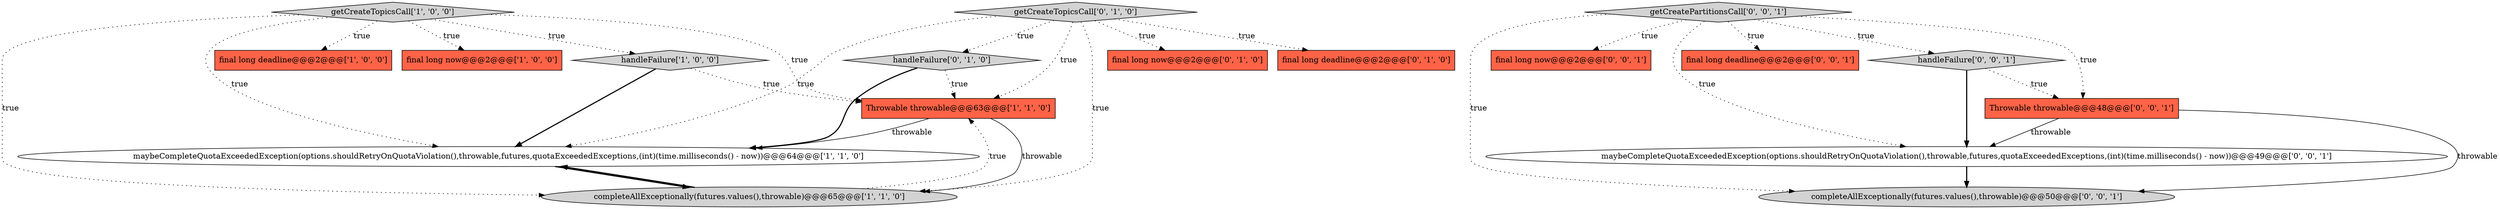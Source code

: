 digraph {
2 [style = filled, label = "Throwable throwable@@@63@@@['1', '1', '0']", fillcolor = tomato, shape = box image = "AAA0AAABBB1BBB"];
14 [style = filled, label = "completeAllExceptionally(futures.values(),throwable)@@@50@@@['0', '0', '1']", fillcolor = lightgray, shape = ellipse image = "AAA0AAABBB3BBB"];
0 [style = filled, label = "maybeCompleteQuotaExceededException(options.shouldRetryOnQuotaViolation(),throwable,futures,quotaExceededExceptions,(int)(time.milliseconds() - now))@@@64@@@['1', '1', '0']", fillcolor = white, shape = ellipse image = "AAA0AAABBB1BBB"];
10 [style = filled, label = "handleFailure['0', '1', '0']", fillcolor = lightgray, shape = diamond image = "AAA0AAABBB2BBB"];
15 [style = filled, label = "final long now@@@2@@@['0', '0', '1']", fillcolor = tomato, shape = box image = "AAA0AAABBB3BBB"];
13 [style = filled, label = "maybeCompleteQuotaExceededException(options.shouldRetryOnQuotaViolation(),throwable,futures,quotaExceededExceptions,(int)(time.milliseconds() - now))@@@49@@@['0', '0', '1']", fillcolor = white, shape = ellipse image = "AAA0AAABBB3BBB"];
6 [style = filled, label = "final long deadline@@@2@@@['1', '0', '0']", fillcolor = tomato, shape = box image = "AAA0AAABBB1BBB"];
16 [style = filled, label = "getCreatePartitionsCall['0', '0', '1']", fillcolor = lightgray, shape = diamond image = "AAA0AAABBB3BBB"];
1 [style = filled, label = "final long now@@@2@@@['1', '0', '0']", fillcolor = tomato, shape = box image = "AAA0AAABBB1BBB"];
4 [style = filled, label = "handleFailure['1', '0', '0']", fillcolor = lightgray, shape = diamond image = "AAA0AAABBB1BBB"];
3 [style = filled, label = "getCreateTopicsCall['1', '0', '0']", fillcolor = lightgray, shape = diamond image = "AAA0AAABBB1BBB"];
5 [style = filled, label = "completeAllExceptionally(futures.values(),throwable)@@@65@@@['1', '1', '0']", fillcolor = lightgray, shape = ellipse image = "AAA0AAABBB1BBB"];
8 [style = filled, label = "final long now@@@2@@@['0', '1', '0']", fillcolor = tomato, shape = box image = "AAA0AAABBB2BBB"];
9 [style = filled, label = "final long deadline@@@2@@@['0', '1', '0']", fillcolor = tomato, shape = box image = "AAA0AAABBB2BBB"];
7 [style = filled, label = "getCreateTopicsCall['0', '1', '0']", fillcolor = lightgray, shape = diamond image = "AAA0AAABBB2BBB"];
11 [style = filled, label = "final long deadline@@@2@@@['0', '0', '1']", fillcolor = tomato, shape = box image = "AAA0AAABBB3BBB"];
12 [style = filled, label = "handleFailure['0', '0', '1']", fillcolor = lightgray, shape = diamond image = "AAA0AAABBB3BBB"];
17 [style = filled, label = "Throwable throwable@@@48@@@['0', '0', '1']", fillcolor = tomato, shape = box image = "AAA0AAABBB3BBB"];
7->2 [style = dotted, label="true"];
10->2 [style = dotted, label="true"];
3->1 [style = dotted, label="true"];
7->8 [style = dotted, label="true"];
7->10 [style = dotted, label="true"];
2->5 [style = solid, label="throwable"];
16->14 [style = dotted, label="true"];
2->0 [style = solid, label="throwable"];
16->13 [style = dotted, label="true"];
17->13 [style = solid, label="throwable"];
7->9 [style = dotted, label="true"];
16->15 [style = dotted, label="true"];
12->13 [style = bold, label=""];
7->5 [style = dotted, label="true"];
3->0 [style = dotted, label="true"];
12->17 [style = dotted, label="true"];
16->12 [style = dotted, label="true"];
5->0 [style = bold, label=""];
3->4 [style = dotted, label="true"];
3->2 [style = dotted, label="true"];
3->6 [style = dotted, label="true"];
16->11 [style = dotted, label="true"];
17->14 [style = solid, label="throwable"];
7->0 [style = dotted, label="true"];
0->5 [style = bold, label=""];
13->14 [style = bold, label=""];
16->17 [style = dotted, label="true"];
3->5 [style = dotted, label="true"];
5->2 [style = dotted, label="true"];
10->0 [style = bold, label=""];
4->0 [style = bold, label=""];
4->2 [style = dotted, label="true"];
}
